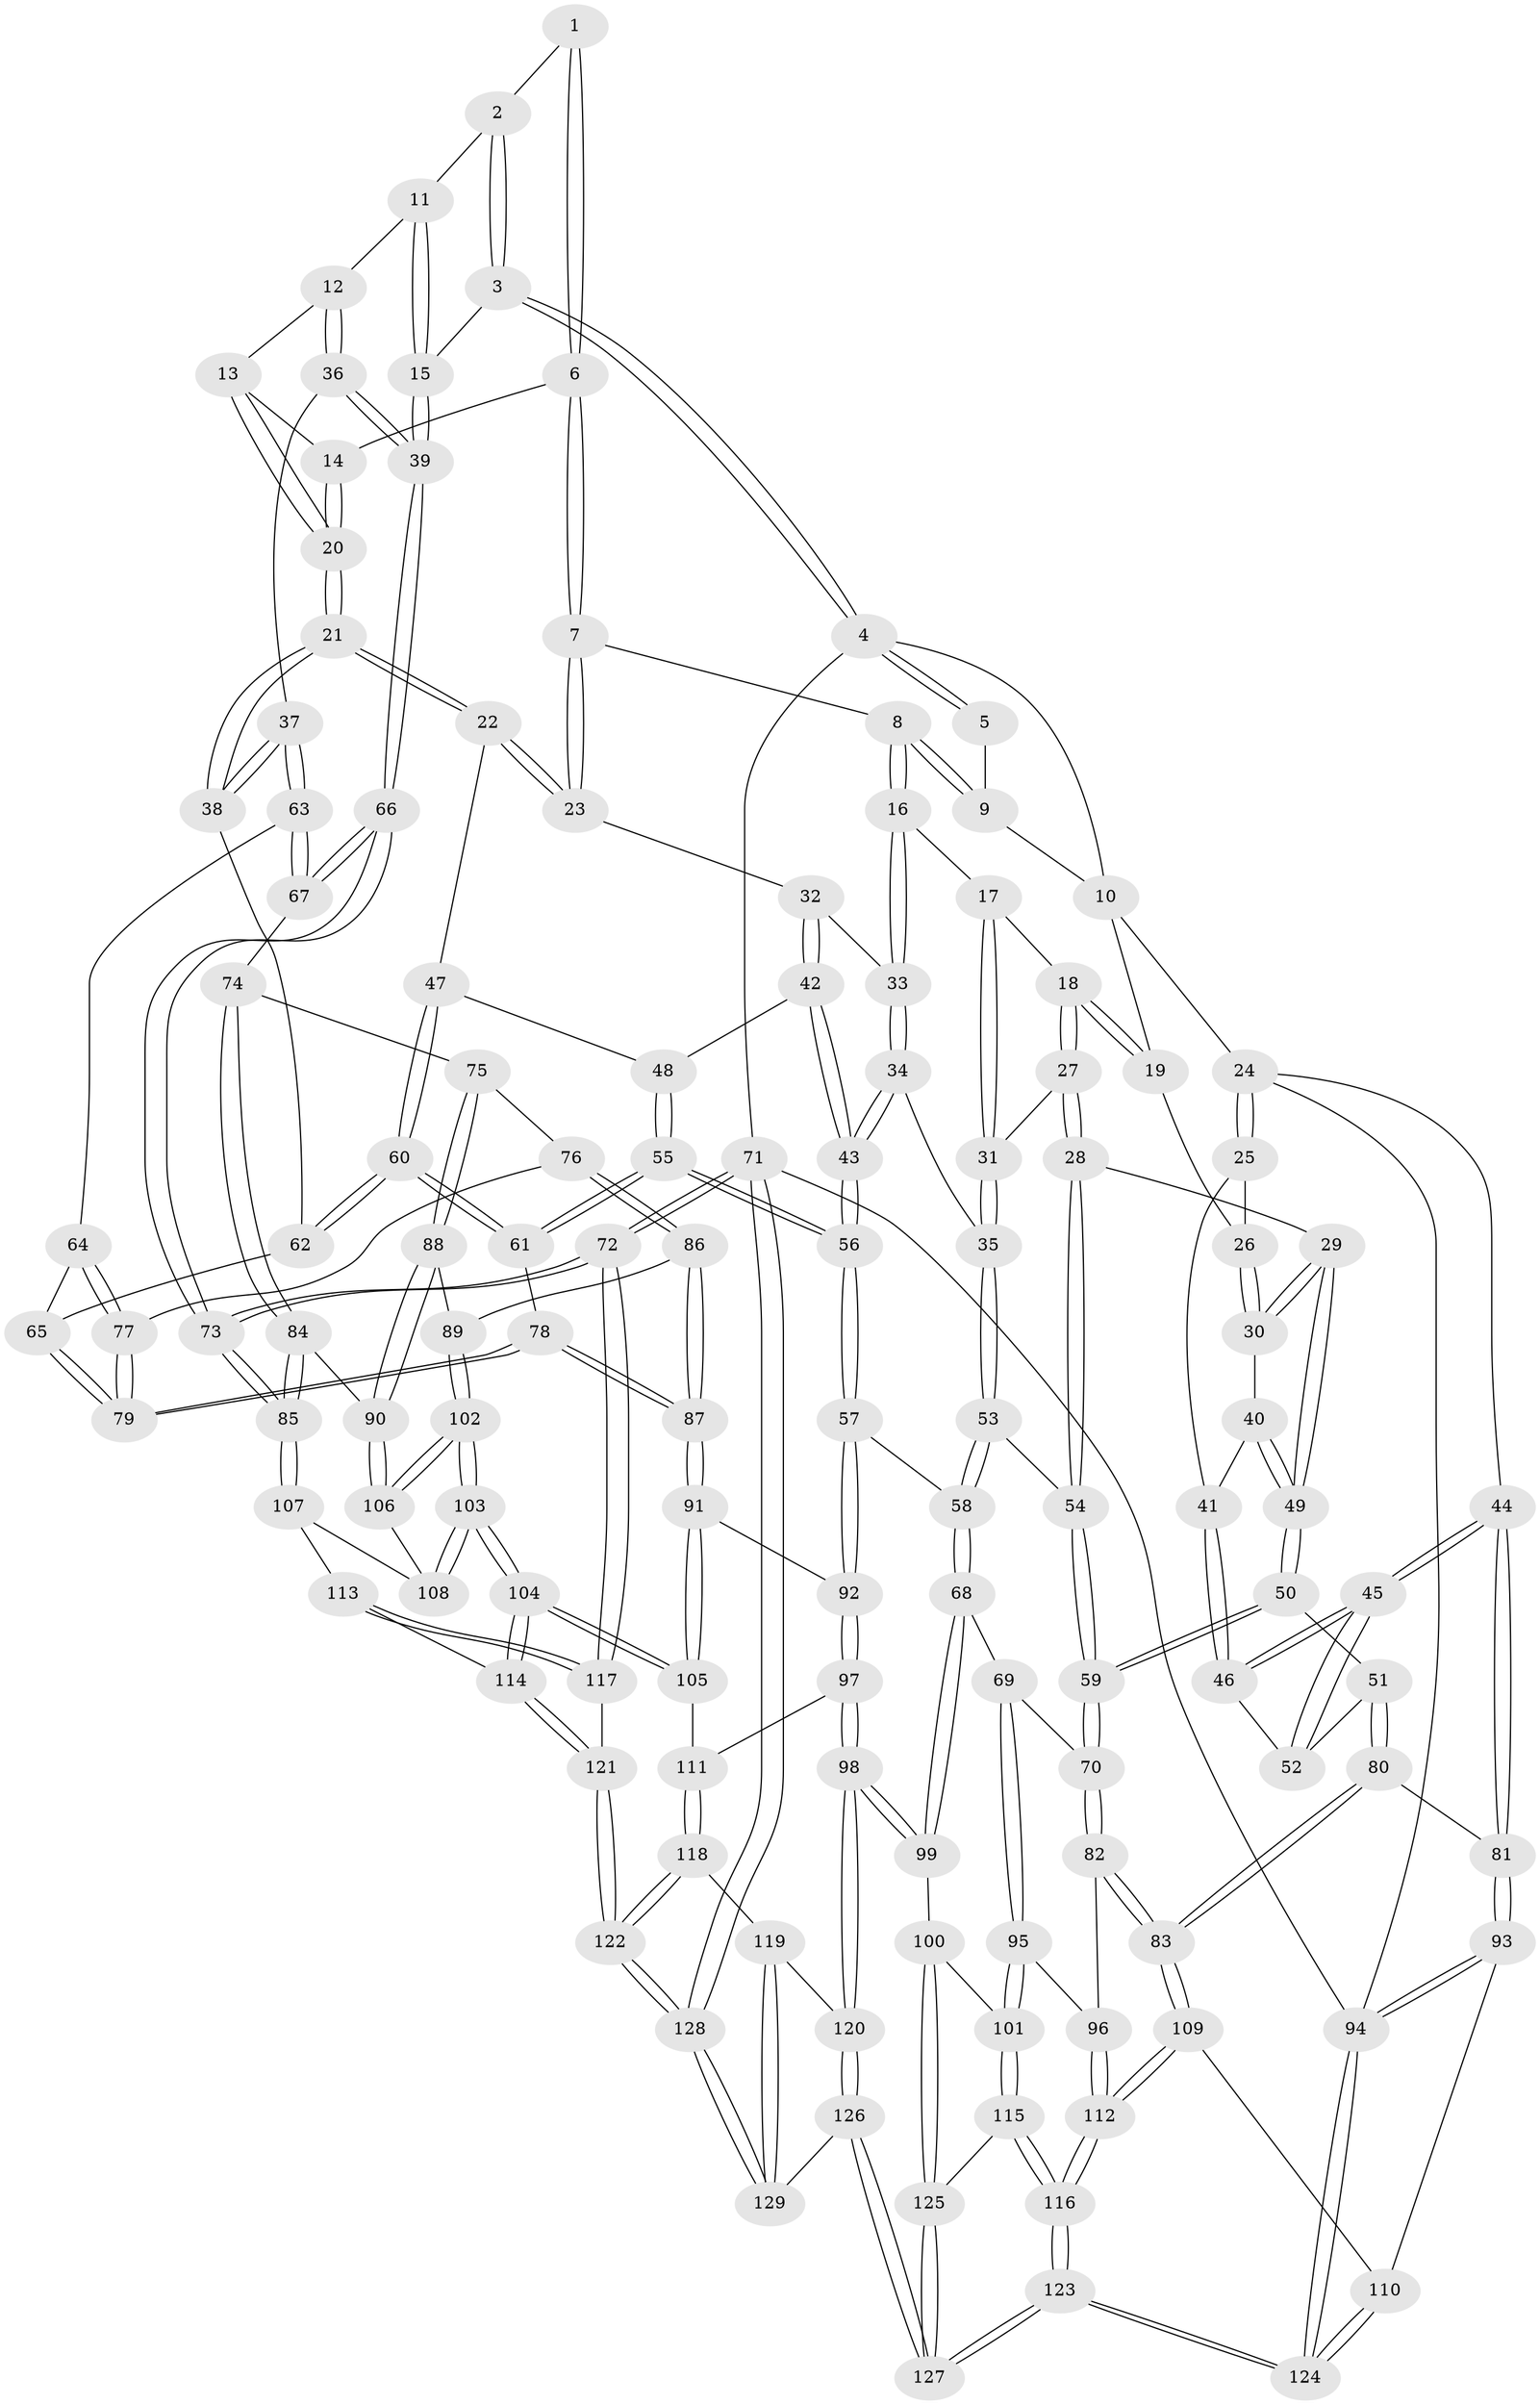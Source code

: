 // Generated by graph-tools (version 1.1) at 2025/27/03/09/25 03:27:14]
// undirected, 129 vertices, 319 edges
graph export_dot {
graph [start="1"]
  node [color=gray90,style=filled];
  1 [pos="+0.8293130831104333+0.06331081505036036"];
  2 [pos="+0.8826358312309125+0.09502865084754375"];
  3 [pos="+1+0"];
  4 [pos="+1+0"];
  5 [pos="+0.709445126295289+0"];
  6 [pos="+0.7751899753163651+0.16384816848997677"];
  7 [pos="+0.6979502608228024+0.20548002525541612"];
  8 [pos="+0.6760780108645984+0.19115604110326584"];
  9 [pos="+0.5371595172434691+0"];
  10 [pos="+0.4142881588216563+0"];
  11 [pos="+0.9059585368183773+0.14618495496592973"];
  12 [pos="+0.9363070641133547+0.21830146506668943"];
  13 [pos="+0.9335854515298295+0.2190165288194589"];
  14 [pos="+0.8166275573134119+0.20574471077429746"];
  15 [pos="+1+0"];
  16 [pos="+0.5799000526028334+0.24326209674376767"];
  17 [pos="+0.5333462874537088+0.2208089540554896"];
  18 [pos="+0.44545151375926606+0.1434905333739005"];
  19 [pos="+0.38359569381718966+0"];
  20 [pos="+0.7822261394200448+0.31251712836097034"];
  21 [pos="+0.7656274984025118+0.3298147186569714"];
  22 [pos="+0.7503608045198337+0.32329606480350764"];
  23 [pos="+0.7168077410470987+0.2704700329854798"];
  24 [pos="+0+0"];
  25 [pos="+0.13405189728658887+0.1896649161412239"];
  26 [pos="+0.28953807695702616+0.09698746693321815"];
  27 [pos="+0.43477564816437164+0.31031192013764874"];
  28 [pos="+0.40203266704877555+0.33961327037299766"];
  29 [pos="+0.3255145747099107+0.31914458298430004"];
  30 [pos="+0.31021077578856515+0.28740065068661386"];
  31 [pos="+0.509834947857382+0.3371451604839075"];
  32 [pos="+0.6094568728910053+0.30081454321937"];
  33 [pos="+0.5847036761248683+0.27302750379907686"];
  34 [pos="+0.5193505932356767+0.3431667190237437"];
  35 [pos="+0.5161661976636186+0.34186204214714605"];
  36 [pos="+1+0.2877556562695071"];
  37 [pos="+0.8573243799525762+0.40324626447608375"];
  38 [pos="+0.7878269989481963+0.36176841166643436"];
  39 [pos="+1+0.30647509365012815"];
  40 [pos="+0.2084360005963998+0.3155204294168698"];
  41 [pos="+0.13303513371488832+0.19909216902885804"];
  42 [pos="+0.613492630839682+0.3526192061952299"];
  43 [pos="+0.5376362163978124+0.36307239317052364"];
  44 [pos="+0+0.45359744532294843"];
  45 [pos="+0+0.45023769296543914"];
  46 [pos="+0.0943322038936626+0.274739858545283"];
  47 [pos="+0.6711964572993676+0.3688864705649011"];
  48 [pos="+0.6143295236955868+0.3532519455314398"];
  49 [pos="+0.22875499845891742+0.44664615730108764"];
  50 [pos="+0.2201485550877625+0.4796596189764534"];
  51 [pos="+0.18257683644171138+0.4810301976596441"];
  52 [pos="+0.17319154123782632+0.477262137206179"];
  53 [pos="+0.43229423668047506+0.449579049349591"];
  54 [pos="+0.405777361909747+0.43136533305090874"];
  55 [pos="+0.5688575222184205+0.5471807309669239"];
  56 [pos="+0.5453939200110403+0.5504592117903635"];
  57 [pos="+0.5422026262818616+0.5519387291182052"];
  58 [pos="+0.5339247391793237+0.5530729798286657"];
  59 [pos="+0.23134338886385006+0.4874019233495154"];
  60 [pos="+0.6476614444112181+0.4915738432912142"];
  61 [pos="+0.6273865384665225+0.545999734245471"];
  62 [pos="+0.7859253193074442+0.36487994818286146"];
  63 [pos="+0.8638195915093122+0.4630622617884309"];
  64 [pos="+0.8282180839550777+0.48425344047764407"];
  65 [pos="+0.7258874419581453+0.5117836991080694"];
  66 [pos="+1+0.5096863604752775"];
  67 [pos="+0.883007763375888+0.48748152561269364"];
  68 [pos="+0.5225709611219558+0.5616771201097325"];
  69 [pos="+0.42028943508132455+0.6053864320564666"];
  70 [pos="+0.2883540436715534+0.5881507081040197"];
  71 [pos="+1+1"];
  72 [pos="+1+0.9975408729569767"];
  73 [pos="+1+0.6532157672189383"];
  74 [pos="+0.8838683851937807+0.5741742210545481"];
  75 [pos="+0.8579322918890655+0.5927512633511226"];
  76 [pos="+0.8359194316807269+0.5923640278974923"];
  77 [pos="+0.7958540628044738+0.5705331686875379"];
  78 [pos="+0.6610662426878554+0.559306504578704"];
  79 [pos="+0.6656668438664296+0.5576529796496975"];
  80 [pos="+0.09252647173518413+0.6521264066756798"];
  81 [pos="+0+0.5736152190102205"];
  82 [pos="+0.2739860588754074+0.6293046438127834"];
  83 [pos="+0.15571214064006017+0.7649277638728795"];
  84 [pos="+1+0.6330207713052769"];
  85 [pos="+1+0.6534616683649292"];
  86 [pos="+0.759024478977759+0.673424911589803"];
  87 [pos="+0.7171391155187532+0.6697892480641553"];
  88 [pos="+0.8589077417355168+0.6916062319257785"];
  89 [pos="+0.7906981576402738+0.6884027953240991"];
  90 [pos="+0.8675196347192107+0.6987010710878458"];
  91 [pos="+0.712412504689951+0.6833944497627992"];
  92 [pos="+0.5926071798848722+0.7451421037630747"];
  93 [pos="+0+0.8456478580815209"];
  94 [pos="+0+1"];
  95 [pos="+0.4001720195718406+0.7649281912261284"];
  96 [pos="+0.3526400611985948+0.7545506267196675"];
  97 [pos="+0.5729930824531536+0.8144179550471813"];
  98 [pos="+0.522280480435627+0.839659966310077"];
  99 [pos="+0.47855894001653665+0.8318170138559747"];
  100 [pos="+0.47355244771869176+0.8323691545301536"];
  101 [pos="+0.44925171124025476+0.8229426315073516"];
  102 [pos="+0.7999958958068675+0.7762684499606642"];
  103 [pos="+0.7839365221532929+0.8233573663197253"];
  104 [pos="+0.7757308826854223+0.8378148946714981"];
  105 [pos="+0.7212365927327886+0.8217349296725915"];
  106 [pos="+0.8706004806135825+0.7135016512747937"];
  107 [pos="+0.9113794362991615+0.7673882578543443"];
  108 [pos="+0.8903282213160494+0.7478863890943157"];
  109 [pos="+0.15355606390817472+0.790700308358713"];
  110 [pos="+0.07269477756909462+0.8227252843444358"];
  111 [pos="+0.6877463490468433+0.8345485714814611"];
  112 [pos="+0.19090196107573348+0.8214876027268074"];
  113 [pos="+0.9031407294998732+0.8459451197630113"];
  114 [pos="+0.8133602015841099+0.8774333818851928"];
  115 [pos="+0.2524548793715723+0.9152454521742921"];
  116 [pos="+0.24690881814423937+0.9167516822346944"];
  117 [pos="+1+0.919088496527815"];
  118 [pos="+0.6761937358020209+0.9137704521257457"];
  119 [pos="+0.6377511692888442+0.941641515234602"];
  120 [pos="+0.5530503562213122+0.9150730330823041"];
  121 [pos="+0.8136016194919503+0.9672783543237943"];
  122 [pos="+0.7866335481266418+1"];
  123 [pos="+0.2051816580525545+1"];
  124 [pos="+0.11489940614422117+1"];
  125 [pos="+0.429337419124082+0.9544456023766844"];
  126 [pos="+0.5384362399957179+1"];
  127 [pos="+0.43176156583843356+1"];
  128 [pos="+0.7707605519981414+1"];
  129 [pos="+0.6745271907125997+1"];
  1 -- 2;
  1 -- 6;
  1 -- 6;
  2 -- 3;
  2 -- 3;
  2 -- 11;
  3 -- 4;
  3 -- 4;
  3 -- 15;
  4 -- 5;
  4 -- 5;
  4 -- 10;
  4 -- 71;
  5 -- 9;
  6 -- 7;
  6 -- 7;
  6 -- 14;
  7 -- 8;
  7 -- 23;
  7 -- 23;
  8 -- 9;
  8 -- 9;
  8 -- 16;
  8 -- 16;
  9 -- 10;
  10 -- 19;
  10 -- 24;
  11 -- 12;
  11 -- 15;
  11 -- 15;
  12 -- 13;
  12 -- 36;
  12 -- 36;
  13 -- 14;
  13 -- 20;
  13 -- 20;
  14 -- 20;
  14 -- 20;
  15 -- 39;
  15 -- 39;
  16 -- 17;
  16 -- 33;
  16 -- 33;
  17 -- 18;
  17 -- 31;
  17 -- 31;
  18 -- 19;
  18 -- 19;
  18 -- 27;
  18 -- 27;
  19 -- 26;
  20 -- 21;
  20 -- 21;
  21 -- 22;
  21 -- 22;
  21 -- 38;
  21 -- 38;
  22 -- 23;
  22 -- 23;
  22 -- 47;
  23 -- 32;
  24 -- 25;
  24 -- 25;
  24 -- 44;
  24 -- 94;
  25 -- 26;
  25 -- 41;
  26 -- 30;
  26 -- 30;
  27 -- 28;
  27 -- 28;
  27 -- 31;
  28 -- 29;
  28 -- 54;
  28 -- 54;
  29 -- 30;
  29 -- 30;
  29 -- 49;
  29 -- 49;
  30 -- 40;
  31 -- 35;
  31 -- 35;
  32 -- 33;
  32 -- 42;
  32 -- 42;
  33 -- 34;
  33 -- 34;
  34 -- 35;
  34 -- 43;
  34 -- 43;
  35 -- 53;
  35 -- 53;
  36 -- 37;
  36 -- 39;
  36 -- 39;
  37 -- 38;
  37 -- 38;
  37 -- 63;
  37 -- 63;
  38 -- 62;
  39 -- 66;
  39 -- 66;
  40 -- 41;
  40 -- 49;
  40 -- 49;
  41 -- 46;
  41 -- 46;
  42 -- 43;
  42 -- 43;
  42 -- 48;
  43 -- 56;
  43 -- 56;
  44 -- 45;
  44 -- 45;
  44 -- 81;
  44 -- 81;
  45 -- 46;
  45 -- 46;
  45 -- 52;
  45 -- 52;
  46 -- 52;
  47 -- 48;
  47 -- 60;
  47 -- 60;
  48 -- 55;
  48 -- 55;
  49 -- 50;
  49 -- 50;
  50 -- 51;
  50 -- 59;
  50 -- 59;
  51 -- 52;
  51 -- 80;
  51 -- 80;
  53 -- 54;
  53 -- 58;
  53 -- 58;
  54 -- 59;
  54 -- 59;
  55 -- 56;
  55 -- 56;
  55 -- 61;
  55 -- 61;
  56 -- 57;
  56 -- 57;
  57 -- 58;
  57 -- 92;
  57 -- 92;
  58 -- 68;
  58 -- 68;
  59 -- 70;
  59 -- 70;
  60 -- 61;
  60 -- 61;
  60 -- 62;
  60 -- 62;
  61 -- 78;
  62 -- 65;
  63 -- 64;
  63 -- 67;
  63 -- 67;
  64 -- 65;
  64 -- 77;
  64 -- 77;
  65 -- 79;
  65 -- 79;
  66 -- 67;
  66 -- 67;
  66 -- 73;
  66 -- 73;
  67 -- 74;
  68 -- 69;
  68 -- 99;
  68 -- 99;
  69 -- 70;
  69 -- 95;
  69 -- 95;
  70 -- 82;
  70 -- 82;
  71 -- 72;
  71 -- 72;
  71 -- 128;
  71 -- 128;
  71 -- 94;
  72 -- 73;
  72 -- 73;
  72 -- 117;
  72 -- 117;
  73 -- 85;
  73 -- 85;
  74 -- 75;
  74 -- 84;
  74 -- 84;
  75 -- 76;
  75 -- 88;
  75 -- 88;
  76 -- 77;
  76 -- 86;
  76 -- 86;
  77 -- 79;
  77 -- 79;
  78 -- 79;
  78 -- 79;
  78 -- 87;
  78 -- 87;
  80 -- 81;
  80 -- 83;
  80 -- 83;
  81 -- 93;
  81 -- 93;
  82 -- 83;
  82 -- 83;
  82 -- 96;
  83 -- 109;
  83 -- 109;
  84 -- 85;
  84 -- 85;
  84 -- 90;
  85 -- 107;
  85 -- 107;
  86 -- 87;
  86 -- 87;
  86 -- 89;
  87 -- 91;
  87 -- 91;
  88 -- 89;
  88 -- 90;
  88 -- 90;
  89 -- 102;
  89 -- 102;
  90 -- 106;
  90 -- 106;
  91 -- 92;
  91 -- 105;
  91 -- 105;
  92 -- 97;
  92 -- 97;
  93 -- 94;
  93 -- 94;
  93 -- 110;
  94 -- 124;
  94 -- 124;
  95 -- 96;
  95 -- 101;
  95 -- 101;
  96 -- 112;
  96 -- 112;
  97 -- 98;
  97 -- 98;
  97 -- 111;
  98 -- 99;
  98 -- 99;
  98 -- 120;
  98 -- 120;
  99 -- 100;
  100 -- 101;
  100 -- 125;
  100 -- 125;
  101 -- 115;
  101 -- 115;
  102 -- 103;
  102 -- 103;
  102 -- 106;
  102 -- 106;
  103 -- 104;
  103 -- 104;
  103 -- 108;
  103 -- 108;
  104 -- 105;
  104 -- 105;
  104 -- 114;
  104 -- 114;
  105 -- 111;
  106 -- 108;
  107 -- 108;
  107 -- 113;
  109 -- 110;
  109 -- 112;
  109 -- 112;
  110 -- 124;
  110 -- 124;
  111 -- 118;
  111 -- 118;
  112 -- 116;
  112 -- 116;
  113 -- 114;
  113 -- 117;
  113 -- 117;
  114 -- 121;
  114 -- 121;
  115 -- 116;
  115 -- 116;
  115 -- 125;
  116 -- 123;
  116 -- 123;
  117 -- 121;
  118 -- 119;
  118 -- 122;
  118 -- 122;
  119 -- 120;
  119 -- 129;
  119 -- 129;
  120 -- 126;
  120 -- 126;
  121 -- 122;
  121 -- 122;
  122 -- 128;
  122 -- 128;
  123 -- 124;
  123 -- 124;
  123 -- 127;
  123 -- 127;
  125 -- 127;
  125 -- 127;
  126 -- 127;
  126 -- 127;
  126 -- 129;
  128 -- 129;
  128 -- 129;
}
